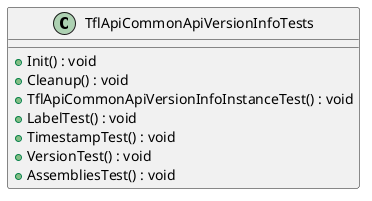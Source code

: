 @startuml
class TflApiCommonApiVersionInfoTests {
    + Init() : void
    + Cleanup() : void
    + TflApiCommonApiVersionInfoInstanceTest() : void
    + LabelTest() : void
    + TimestampTest() : void
    + VersionTest() : void
    + AssembliesTest() : void
}
@enduml

